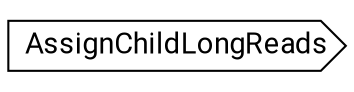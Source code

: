 // AssignChildLongReadsGivenParentalKmerStats
digraph {
	compound=true rankdir=LR
	node [fontname=Roboto]
	edge [color="#00000080"]
	"call-AssignChildLongReads" [label=AssignChildLongReads shape=cds]
}
